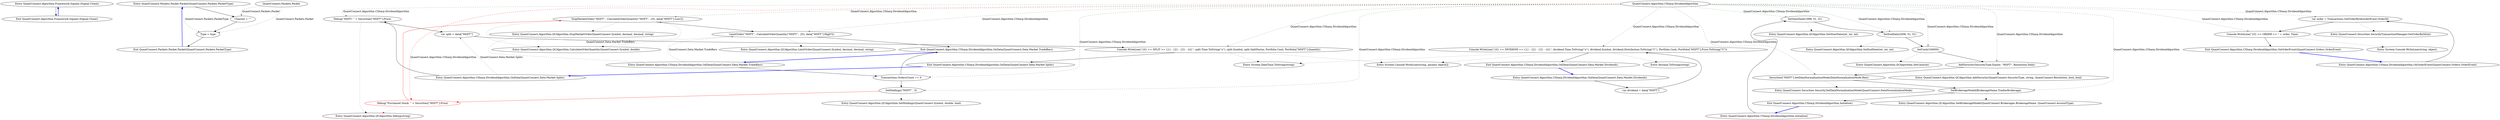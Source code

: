 digraph  {
n0 [label="Entry QuantConnect.Algorithm.Framework.Signals.ISignal.Clone()", span="58-58", cluster="QuantConnect.Algorithm.Framework.Signals.ISignal.Clone()"];
n1 [label="Exit QuantConnect.Algorithm.Framework.Signals.ISignal.Clone()", span="58-58", cluster="QuantConnect.Algorithm.Framework.Signals.ISignal.Clone()"];
m0_0 [label="Entry QuantConnect.Packets.Packet.Packet(QuantConnect.Packets.PacketType)", span="42-42", cluster="QuantConnect.Packets.Packet.Packet(QuantConnect.Packets.PacketType)", file="Packet.cs"];
m0_1 [label="Channel = ''''", span="44-44", cluster="QuantConnect.Packets.Packet.Packet(QuantConnect.Packets.PacketType)", file="Packet.cs"];
m0_2 [label="Type = type", span="45-45", cluster="QuantConnect.Packets.Packet.Packet(QuantConnect.Packets.PacketType)", file="Packet.cs"];
m0_3 [label="Exit QuantConnect.Packets.Packet.Packet(QuantConnect.Packets.PacketType)", span="42-42", cluster="QuantConnect.Packets.Packet.Packet(QuantConnect.Packets.PacketType)", file="Packet.cs"];
m0_4 [label="QuantConnect.Packets.Packet", span="", file="Packet.cs"];
m1_24 [label="Entry QuantConnect.Algorithm.QCAlgorithm.StopMarketOrder(QuantConnect.Symbol, decimal, decimal, string)", span="410-410", cluster="QuantConnect.Algorithm.QCAlgorithm.StopMarketOrder(QuantConnect.Symbol, decimal, decimal, string)", file="Signal.cs"];
m1_42 [label="Entry QuantConnect.Securities.SecurityTransactionManager.GetOrderById(int)", span="272-272", cluster="QuantConnect.Securities.SecurityTransactionManager.GetOrderById(int)", file="Signal.cs"];
m1_23 [label="Entry QuantConnect.Algorithm.QCAlgorithm.CalculateOrderQuantity(QuantConnect.Symbol, double)", span="915-915", cluster="QuantConnect.Algorithm.QCAlgorithm.CalculateOrderQuantity(QuantConnect.Symbol, double)", file="Signal.cs"];
m1_0 [label="Entry QuantConnect.Algorithm.CSharp.DividendAlgorithm.Initialize()", span="30-30", cluster="QuantConnect.Algorithm.CSharp.DividendAlgorithm.Initialize()", file="Signal.cs"];
m1_1 [label="SetStartDate(1998, 01, 01)", span="32-32", cluster="QuantConnect.Algorithm.CSharp.DividendAlgorithm.Initialize()", file="Signal.cs"];
m1_2 [label="SetEndDate(2006, 01, 01)", span="33-33", cluster="QuantConnect.Algorithm.CSharp.DividendAlgorithm.Initialize()", file="Signal.cs"];
m1_3 [label="SetCash(100000)", span="34-34", cluster="QuantConnect.Algorithm.CSharp.DividendAlgorithm.Initialize()", file="Signal.cs"];
m1_4 [label="AddSecurity(SecurityType.Equity, ''MSFT'', Resolution.Daily)", span="36-36", cluster="QuantConnect.Algorithm.CSharp.DividendAlgorithm.Initialize()", file="Signal.cs"];
m1_5 [label="Securities[''MSFT''].SetDataNormalizationMode(DataNormalizationMode.Raw)", span="37-37", cluster="QuantConnect.Algorithm.CSharp.DividendAlgorithm.Initialize()", file="Signal.cs"];
m1_6 [label="SetBrokerageModel(BrokerageName.TradierBrokerage)", span="42-42", cluster="QuantConnect.Algorithm.CSharp.DividendAlgorithm.Initialize()", file="Signal.cs"];
m1_7 [label="Exit QuantConnect.Algorithm.CSharp.DividendAlgorithm.Initialize()", span="30-30", cluster="QuantConnect.Algorithm.CSharp.DividendAlgorithm.Initialize()", file="Signal.cs"];
m1_25 [label="Entry QuantConnect.Algorithm.QCAlgorithm.LimitOrder(QuantConnect.Symbol, decimal, decimal, string)", span="363-363", cluster="QuantConnect.Algorithm.QCAlgorithm.LimitOrder(QuantConnect.Symbol, decimal, decimal, string)", file="Signal.cs"];
m1_32 [label="Entry System.Console.WriteLine(string, params object[])", span="0-0", cluster="System.Console.WriteLine(string, params object[])", file="Signal.cs"];
m1_30 [label="Entry System.DateTime.ToString(string)", span="0-0", cluster="System.DateTime.ToString(string)", file="Signal.cs"];
m1_33 [label="Entry QuantConnect.Algorithm.CSharp.DividendAlgorithm.OnData(QuantConnect.Data.Market.Splits)", span="75-75", cluster="QuantConnect.Algorithm.CSharp.DividendAlgorithm.OnData(QuantConnect.Data.Market.Splits)", file="Signal.cs"];
m1_34 [label="Debug(''MSFT: '' + Securities[''MSFT''].Price)", span="77-77", cluster="QuantConnect.Algorithm.CSharp.DividendAlgorithm.OnData(QuantConnect.Data.Market.Splits)", file="Signal.cs"];
m1_35 [label="var split = data[''MSFT'']", span="78-78", cluster="QuantConnect.Algorithm.CSharp.DividendAlgorithm.OnData(QuantConnect.Data.Market.Splits)", file="Signal.cs"];
m1_36 [label="Console.WriteLine(''{0} >> SPLIT >> {1} - {2} - {3} - {4}'', split.Time.ToString(''o''), split.Symbol, split.SplitFactor, Portfolio.Cash, Portfolio[''MSFT''].Quantity)", span="79-79", cluster="QuantConnect.Algorithm.CSharp.DividendAlgorithm.OnData(QuantConnect.Data.Market.Splits)", file="Signal.cs"];
m1_37 [label="Exit QuantConnect.Algorithm.CSharp.DividendAlgorithm.OnData(QuantConnect.Data.Market.Splits)", span="75-75", cluster="QuantConnect.Algorithm.CSharp.DividendAlgorithm.OnData(QuantConnect.Data.Market.Splits)", file="Signal.cs"];
m1_8 [label="Entry QuantConnect.Algorithm.QCAlgorithm.SetStartDate(int, int, int)", span="1070-1070", cluster="QuantConnect.Algorithm.QCAlgorithm.SetStartDate(int, int, int)", file="Signal.cs"];
m1_43 [label="Entry System.Console.WriteLine(string, object)", span="0-0", cluster="System.Console.WriteLine(string, object)", file="Signal.cs"];
m1_22 [label="Entry QuantConnect.Algorithm.QCAlgorithm.Debug(string)", span="1623-1623", cluster="QuantConnect.Algorithm.QCAlgorithm.Debug(string)", file="Signal.cs"];
m1_14 [label="Entry QuantConnect.Algorithm.CSharp.DividendAlgorithm.OnData(QuantConnect.Data.Market.TradeBars)", span="49-49", cluster="QuantConnect.Algorithm.CSharp.DividendAlgorithm.OnData(QuantConnect.Data.Market.TradeBars)", file="Signal.cs"];
m1_15 [label="Transactions.OrdersCount == 0", span="51-51", cluster="QuantConnect.Algorithm.CSharp.DividendAlgorithm.OnData(QuantConnect.Data.Market.TradeBars)", file="Signal.cs"];
m1_18 [label="StopMarketOrder(''MSFT'', -CalculateOrderQuantity(''MSFT'', .25), data[''MSFT''].Low/2)", span="56-56", cluster="QuantConnect.Algorithm.CSharp.DividendAlgorithm.OnData(QuantConnect.Data.Market.TradeBars)", file="Signal.cs"];
m1_19 [label="LimitOrder(''MSFT'', -CalculateOrderQuantity(''MSFT'', .25), data[''MSFT''].High*2)", span="57-57", cluster="QuantConnect.Algorithm.CSharp.DividendAlgorithm.OnData(QuantConnect.Data.Market.TradeBars)", file="Signal.cs"];
m1_16 [label="SetHoldings(''MSFT'', .5)", span="53-53", cluster="QuantConnect.Algorithm.CSharp.DividendAlgorithm.OnData(QuantConnect.Data.Market.TradeBars)", file="Signal.cs"];
m1_17 [label="Debug(''Purchased Stock: '' + Securities[''MSFT''].Price)", span="55-55", cluster="QuantConnect.Algorithm.CSharp.DividendAlgorithm.OnData(QuantConnect.Data.Market.TradeBars)", color=red, community=0, file="Signal.cs"];
m1_20 [label="Exit QuantConnect.Algorithm.CSharp.DividendAlgorithm.OnData(QuantConnect.Data.Market.TradeBars)", span="49-49", cluster="QuantConnect.Algorithm.CSharp.DividendAlgorithm.OnData(QuantConnect.Data.Market.TradeBars)", file="Signal.cs"];
m1_26 [label="Entry QuantConnect.Algorithm.CSharp.DividendAlgorithm.OnData(QuantConnect.Data.Market.Dividends)", span="65-65", cluster="QuantConnect.Algorithm.CSharp.DividendAlgorithm.OnData(QuantConnect.Data.Market.Dividends)", file="Signal.cs"];
m1_27 [label="var dividend = data[''MSFT'']", span="67-67", cluster="QuantConnect.Algorithm.CSharp.DividendAlgorithm.OnData(QuantConnect.Data.Market.Dividends)", file="Signal.cs"];
m1_28 [label="Console.WriteLine(''{0} >> DIVIDEND >> {1} - {2} - {3} - {4}'', dividend.Time.ToString(''o''), dividend.Symbol, dividend.Distribution.ToString(''C''), Portfolio.Cash, Portfolio[''MSFT''].Price.ToString(''C''))", span="68-68", cluster="QuantConnect.Algorithm.CSharp.DividendAlgorithm.OnData(QuantConnect.Data.Market.Dividends)", file="Signal.cs"];
m1_29 [label="Exit QuantConnect.Algorithm.CSharp.DividendAlgorithm.OnData(QuantConnect.Data.Market.Dividends)", span="65-65", cluster="QuantConnect.Algorithm.CSharp.DividendAlgorithm.OnData(QuantConnect.Data.Market.Dividends)", file="Signal.cs"];
m1_9 [label="Entry QuantConnect.Algorithm.QCAlgorithm.SetEndDate(int, int, int)", span="1095-1095", cluster="QuantConnect.Algorithm.QCAlgorithm.SetEndDate(int, int, int)", file="Signal.cs"];
m1_13 [label="Entry QuantConnect.Algorithm.QCAlgorithm.SetBrokerageModel(QuantConnect.Brokerages.BrokerageName, QuantConnect.AccountType)", span="884-884", cluster="QuantConnect.Algorithm.QCAlgorithm.SetBrokerageModel(QuantConnect.Brokerages.BrokerageName, QuantConnect.AccountType)", file="Signal.cs"];
m1_10 [label="Entry QuantConnect.Algorithm.QCAlgorithm.SetCash(int)", span="1019-1019", cluster="QuantConnect.Algorithm.QCAlgorithm.SetCash(int)", file="Signal.cs"];
m1_21 [label="Entry QuantConnect.Algorithm.QCAlgorithm.SetHoldings(QuantConnect.Symbol, double, bool)", span="835-835", cluster="QuantConnect.Algorithm.QCAlgorithm.SetHoldings(QuantConnect.Symbol, double, bool)", file="Signal.cs"];
m1_11 [label="Entry QuantConnect.Algorithm.QCAlgorithm.AddSecurity(QuantConnect.SecurityType, string, QuantConnect.Resolution, bool, bool)", span="1262-1262", cluster="QuantConnect.Algorithm.QCAlgorithm.AddSecurity(QuantConnect.SecurityType, string, QuantConnect.Resolution, bool, bool)", file="Signal.cs"];
m1_12 [label="Entry QuantConnect.Securities.Security.SetDataNormalizationMode(QuantConnect.DataNormalizationMode)", span="664-664", cluster="QuantConnect.Securities.Security.SetDataNormalizationMode(QuantConnect.DataNormalizationMode)", file="Signal.cs"];
m1_31 [label="Entry decimal.ToString(string)", span="0-0", cluster="decimal.ToString(string)", file="Signal.cs"];
m1_38 [label="Entry QuantConnect.Algorithm.CSharp.DividendAlgorithm.OnOrderEvent(QuantConnect.Orders.OrderEvent)", span="82-82", cluster="QuantConnect.Algorithm.CSharp.DividendAlgorithm.OnOrderEvent(QuantConnect.Orders.OrderEvent)", file="Signal.cs"];
m1_39 [label="var order = Transactions.GetOrderById(orderEvent.OrderId)", span="85-85", cluster="QuantConnect.Algorithm.CSharp.DividendAlgorithm.OnOrderEvent(QuantConnect.Orders.OrderEvent)", file="Signal.cs"];
m1_40 [label="Console.WriteLine(''{0} >> ORDER >> '' + order, Time)", span="86-86", cluster="QuantConnect.Algorithm.CSharp.DividendAlgorithm.OnOrderEvent(QuantConnect.Orders.OrderEvent)", file="Signal.cs"];
m1_41 [label="Exit QuantConnect.Algorithm.CSharp.DividendAlgorithm.OnOrderEvent(QuantConnect.Orders.OrderEvent)", span="82-82", cluster="QuantConnect.Algorithm.CSharp.DividendAlgorithm.OnOrderEvent(QuantConnect.Orders.OrderEvent)", file="Signal.cs"];
m1_44 [label="QuantConnect.Algorithm.CSharp.DividendAlgorithm", span="", file="Signal.cs"];
n0 -> n1  [key=0, style=solid];
n1 -> n0  [key=0, style=bold, color=blue];
m0_0 -> m0_1  [key=0, style=solid];
m0_0 -> m0_2  [key=1, style=dashed, color=darkseagreen4, label="QuantConnect.Packets.PacketType"];
m0_1 -> m0_2  [key=0, style=solid];
m0_2 -> m0_3  [key=0, style=solid];
m0_3 -> m0_0  [key=0, style=bold, color=blue];
m0_4 -> m0_1  [key=1, style=dashed, color=darkseagreen4, label="QuantConnect.Packets.Packet"];
m0_4 -> m0_2  [key=1, style=dashed, color=darkseagreen4, label="QuantConnect.Packets.Packet"];
m1_0 -> m1_1  [key=0, style=solid];
m1_1 -> m1_2  [key=0, style=solid];
m1_1 -> m1_8  [key=2, style=dotted];
m1_2 -> m1_3  [key=0, style=solid];
m1_2 -> m1_9  [key=2, style=dotted];
m1_3 -> m1_4  [key=0, style=solid];
m1_3 -> m1_10  [key=2, style=dotted];
m1_4 -> m1_5  [key=0, style=solid];
m1_4 -> m1_11  [key=2, style=dotted];
m1_5 -> m1_6  [key=0, style=solid];
m1_5 -> m1_12  [key=2, style=dotted];
m1_6 -> m1_7  [key=0, style=solid];
m1_6 -> m1_13  [key=2, style=dotted];
m1_7 -> m1_0  [key=0, style=bold, color=blue];
m1_33 -> m1_34  [key=0, style=solid];
m1_33 -> m1_35  [key=1, style=dashed, color=darkseagreen4, label="QuantConnect.Data.Market.Splits"];
m1_34 -> m1_35  [key=0, style=solid];
m1_34 -> m1_22  [key=2, style=dotted];
m1_35 -> m1_36  [key=0, style=solid];
m1_36 -> m1_37  [key=0, style=solid];
m1_36 -> m1_30  [key=2, style=dotted];
m1_36 -> m1_32  [key=2, style=dotted];
m1_37 -> m1_33  [key=0, style=bold, color=blue];
m1_14 -> m1_15  [key=0, style=solid];
m1_14 -> m1_18  [key=1, style=dashed, color=darkseagreen4, label="QuantConnect.Data.Market.TradeBars"];
m1_14 -> m1_19  [key=1, style=dashed, color=darkseagreen4, label="QuantConnect.Data.Market.TradeBars"];
m1_15 -> m1_16  [key=0, style=solid];
m1_15 -> m1_20  [key=0, style=solid];
m1_18 -> m1_19  [key=0, style=solid];
m1_18 -> m1_23  [key=2, style=dotted];
m1_18 -> m1_24  [key=2, style=dotted];
m1_19 -> m1_20  [key=0, style=solid];
m1_19 -> m1_23  [key=2, style=dotted];
m1_19 -> m1_25  [key=2, style=dotted];
m1_16 -> m1_17  [key=0, style=solid, color=red];
m1_16 -> m1_21  [key=2, style=dotted];
m1_17 -> m1_18  [key=0, style=solid, color=red];
m1_17 -> m1_22  [key=2, style=dotted, color=red];
m1_20 -> m1_14  [key=0, style=bold, color=blue];
m1_26 -> m1_27  [key=0, style=solid];
m1_27 -> m1_28  [key=0, style=solid];
m1_28 -> m1_29  [key=0, style=solid];
m1_28 -> m1_30  [key=2, style=dotted];
m1_28 -> m1_31  [key=2, style=dotted];
m1_28 -> m1_32  [key=2, style=dotted];
m1_29 -> m1_26  [key=0, style=bold, color=blue];
m1_38 -> m1_39  [key=0, style=solid];
m1_39 -> m1_40  [key=0, style=solid];
m1_39 -> m1_42  [key=2, style=dotted];
m1_40 -> m1_41  [key=0, style=solid];
m1_40 -> m1_43  [key=2, style=dotted];
m1_41 -> m1_38  [key=0, style=bold, color=blue];
m1_44 -> m1_1  [key=1, style=dashed, color=darkseagreen4, label="QuantConnect.Algorithm.CSharp.DividendAlgorithm"];
m1_44 -> m1_2  [key=1, style=dashed, color=darkseagreen4, label="QuantConnect.Algorithm.CSharp.DividendAlgorithm"];
m1_44 -> m1_3  [key=1, style=dashed, color=darkseagreen4, label="QuantConnect.Algorithm.CSharp.DividendAlgorithm"];
m1_44 -> m1_4  [key=1, style=dashed, color=darkseagreen4, label="QuantConnect.Algorithm.CSharp.DividendAlgorithm"];
m1_44 -> m1_5  [key=1, style=dashed, color=darkseagreen4, label="QuantConnect.Algorithm.CSharp.DividendAlgorithm"];
m1_44 -> m1_6  [key=1, style=dashed, color=darkseagreen4, label="QuantConnect.Algorithm.CSharp.DividendAlgorithm"];
m1_44 -> m1_15  [key=1, style=dashed, color=darkseagreen4, label="QuantConnect.Algorithm.CSharp.DividendAlgorithm"];
m1_44 -> m1_16  [key=1, style=dashed, color=darkseagreen4, label="QuantConnect.Algorithm.CSharp.DividendAlgorithm"];
m1_44 -> m1_17  [key=1, style=dashed, color=red, label="QuantConnect.Algorithm.CSharp.DividendAlgorithm"];
m1_44 -> m1_18  [key=1, style=dashed, color=darkseagreen4, label="QuantConnect.Algorithm.CSharp.DividendAlgorithm"];
m1_44 -> m1_19  [key=1, style=dashed, color=darkseagreen4, label="QuantConnect.Algorithm.CSharp.DividendAlgorithm"];
m1_44 -> m1_28  [key=1, style=dashed, color=darkseagreen4, label="QuantConnect.Algorithm.CSharp.DividendAlgorithm"];
m1_44 -> m1_34  [key=1, style=dashed, color=darkseagreen4, label="QuantConnect.Algorithm.CSharp.DividendAlgorithm"];
m1_44 -> m1_36  [key=1, style=dashed, color=darkseagreen4, label="QuantConnect.Algorithm.CSharp.DividendAlgorithm"];
m1_44 -> m1_39  [key=1, style=dashed, color=darkseagreen4, label="QuantConnect.Algorithm.CSharp.DividendAlgorithm"];
m1_44 -> m1_40  [key=1, style=dashed, color=darkseagreen4, label="QuantConnect.Algorithm.CSharp.DividendAlgorithm"];
}
